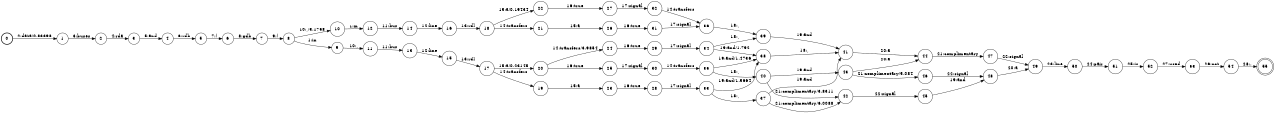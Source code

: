 digraph FST {
rankdir = LR;
size = "8.5,11";
label = "";
center = 1;
orientation = Portrait;
ranksep = "0.4";
nodesep = "0.25";
0 [label = "0", shape = circle, style = bold, fontsize = 14]
	0 -> 1 [label = "2:data/0.83398", fontsize = 14];
1 [label = "1", shape = circle, style = solid, fontsize = 14]
	1 -> 2 [label = "3:buses", fontsize = 14];
2 [label = "2", shape = circle, style = solid, fontsize = 14]
	2 -> 3 [label = "4:rda", fontsize = 14];
3 [label = "3", shape = circle, style = solid, fontsize = 14]
	3 -> 4 [label = "5:and", fontsize = 14];
4 [label = "4", shape = circle, style = solid, fontsize = 14]
	4 -> 5 [label = "6:rdb", fontsize = 14];
5 [label = "5", shape = circle, style = solid, fontsize = 14]
	5 -> 6 [label = "7:(", fontsize = 14];
6 [label = "6", shape = circle, style = solid, fontsize = 14]
	6 -> 7 [label = "8:gdb", fontsize = 14];
7 [label = "7", shape = circle, style = solid, fontsize = 14]
	7 -> 8 [label = "9:)", fontsize = 14];
8 [label = "8", shape = circle, style = solid, fontsize = 14]
	8 -> 9 [label = "1:in", fontsize = 14];
	8 -> 10 [label = "10:,/3.1758", fontsize = 14];
9 [label = "9", shape = circle, style = solid, fontsize = 14]
	9 -> 11 [label = "10:,", fontsize = 14];
10 [label = "10", shape = circle, style = solid, fontsize = 14]
	10 -> 12 [label = "1:in", fontsize = 14];
11 [label = "11", shape = circle, style = solid, fontsize = 14]
	11 -> 13 [label = "11:bus", fontsize = 14];
12 [label = "12", shape = circle, style = solid, fontsize = 14]
	12 -> 14 [label = "11:bus", fontsize = 14];
13 [label = "13", shape = circle, style = solid, fontsize = 14]
	13 -> 15 [label = "12:line", fontsize = 14];
14 [label = "14", shape = circle, style = solid, fontsize = 14]
	14 -> 16 [label = "12:line", fontsize = 14];
15 [label = "15", shape = circle, style = solid, fontsize = 14]
	15 -> 17 [label = "13:rdl", fontsize = 14];
16 [label = "16", shape = circle, style = solid, fontsize = 14]
	16 -> 18 [label = "13:rdl", fontsize = 14];
17 [label = "17", shape = circle, style = solid, fontsize = 14]
	17 -> 19 [label = "14:transfers", fontsize = 14];
	17 -> 20 [label = "15:a/0.23145", fontsize = 14];
18 [label = "18", shape = circle, style = solid, fontsize = 14]
	18 -> 21 [label = "14:transfers", fontsize = 14];
	18 -> 22 [label = "15:a/0.19434", fontsize = 14];
19 [label = "19", shape = circle, style = solid, fontsize = 14]
	19 -> 23 [label = "15:a", fontsize = 14];
20 [label = "20", shape = circle, style = solid, fontsize = 14]
	20 -> 24 [label = "14:transfers/3.9854", fontsize = 14];
	20 -> 25 [label = "16:true", fontsize = 14];
21 [label = "21", shape = circle, style = solid, fontsize = 14]
	21 -> 26 [label = "15:a", fontsize = 14];
22 [label = "22", shape = circle, style = solid, fontsize = 14]
	22 -> 27 [label = "16:true", fontsize = 14];
23 [label = "23", shape = circle, style = solid, fontsize = 14]
	23 -> 28 [label = "16:true", fontsize = 14];
24 [label = "24", shape = circle, style = solid, fontsize = 14]
	24 -> 29 [label = "16:true", fontsize = 14];
25 [label = "25", shape = circle, style = solid, fontsize = 14]
	25 -> 30 [label = "17:signal", fontsize = 14];
26 [label = "26", shape = circle, style = solid, fontsize = 14]
	26 -> 31 [label = "16:true", fontsize = 14];
27 [label = "27", shape = circle, style = solid, fontsize = 14]
	27 -> 32 [label = "17:signal", fontsize = 14];
28 [label = "28", shape = circle, style = solid, fontsize = 14]
	28 -> 33 [label = "17:signal", fontsize = 14];
29 [label = "29", shape = circle, style = solid, fontsize = 14]
	29 -> 34 [label = "17:signal", fontsize = 14];
30 [label = "30", shape = circle, style = solid, fontsize = 14]
	30 -> 35 [label = "14:transfers", fontsize = 14];
31 [label = "31", shape = circle, style = solid, fontsize = 14]
	31 -> 36 [label = "17:signal", fontsize = 14];
32 [label = "32", shape = circle, style = solid, fontsize = 14]
	32 -> 36 [label = "14:transfers", fontsize = 14];
33 [label = "33", shape = circle, style = solid, fontsize = 14]
	33 -> 38 [label = "19:and/1.5664", fontsize = 14];
	33 -> 37 [label = "18:,", fontsize = 14];
34 [label = "34", shape = circle, style = solid, fontsize = 14]
	34 -> 38 [label = "19:and/1.792", fontsize = 14];
	34 -> 39 [label = "18:,", fontsize = 14];
35 [label = "35", shape = circle, style = solid, fontsize = 14]
	35 -> 38 [label = "19:and/1.4736", fontsize = 14];
	35 -> 40 [label = "18:,", fontsize = 14];
36 [label = "36", shape = circle, style = solid, fontsize = 14]
	36 -> 39 [label = "18:,", fontsize = 14];
37 [label = "37", shape = circle, style = solid, fontsize = 14]
	37 -> 41 [label = "19:and", fontsize = 14];
	37 -> 42 [label = "21:complimentary/6.0088", fontsize = 14];
38 [label = "38", shape = circle, style = solid, fontsize = 14]
	38 -> 41 [label = "18:,", fontsize = 14];
39 [label = "39", shape = circle, style = solid, fontsize = 14]
	39 -> 41 [label = "19:and", fontsize = 14];
40 [label = "40", shape = circle, style = solid, fontsize = 14]
	40 -> 43 [label = "19:and", fontsize = 14];
	40 -> 42 [label = "21:complimentary/3.8311", fontsize = 14];
41 [label = "41", shape = circle, style = solid, fontsize = 14]
	41 -> 44 [label = "20:a", fontsize = 14];
42 [label = "42", shape = circle, style = solid, fontsize = 14]
	42 -> 45 [label = "22:signal", fontsize = 14];
43 [label = "43", shape = circle, style = solid, fontsize = 14]
	43 -> 44 [label = "20:a", fontsize = 14];
	43 -> 46 [label = "21:complimentary/5.084", fontsize = 14];
44 [label = "44", shape = circle, style = solid, fontsize = 14]
	44 -> 47 [label = "21:complimentary", fontsize = 14];
45 [label = "45", shape = circle, style = solid, fontsize = 14]
	45 -> 48 [label = "19:and", fontsize = 14];
46 [label = "46", shape = circle, style = solid, fontsize = 14]
	46 -> 48 [label = "22:signal", fontsize = 14];
47 [label = "47", shape = circle, style = solid, fontsize = 14]
	47 -> 49 [label = "22:signal", fontsize = 14];
48 [label = "48", shape = circle, style = solid, fontsize = 14]
	48 -> 49 [label = "20:a", fontsize = 14];
49 [label = "49", shape = circle, style = solid, fontsize = 14]
	49 -> 50 [label = "23:line", fontsize = 14];
50 [label = "50", shape = circle, style = solid, fontsize = 14]
	50 -> 51 [label = "24:pair", fontsize = 14];
51 [label = "51", shape = circle, style = solid, fontsize = 14]
	51 -> 52 [label = "25:is", fontsize = 14];
52 [label = "52", shape = circle, style = solid, fontsize = 14]
	52 -> 53 [label = "27:used", fontsize = 14];
53 [label = "53", shape = circle, style = solid, fontsize = 14]
	53 -> 54 [label = "26:not", fontsize = 14];
54 [label = "54", shape = circle, style = solid, fontsize = 14]
	54 -> 55 [label = "28:.", fontsize = 14];
55 [label = "55", shape = doublecircle, style = solid, fontsize = 14]
}
